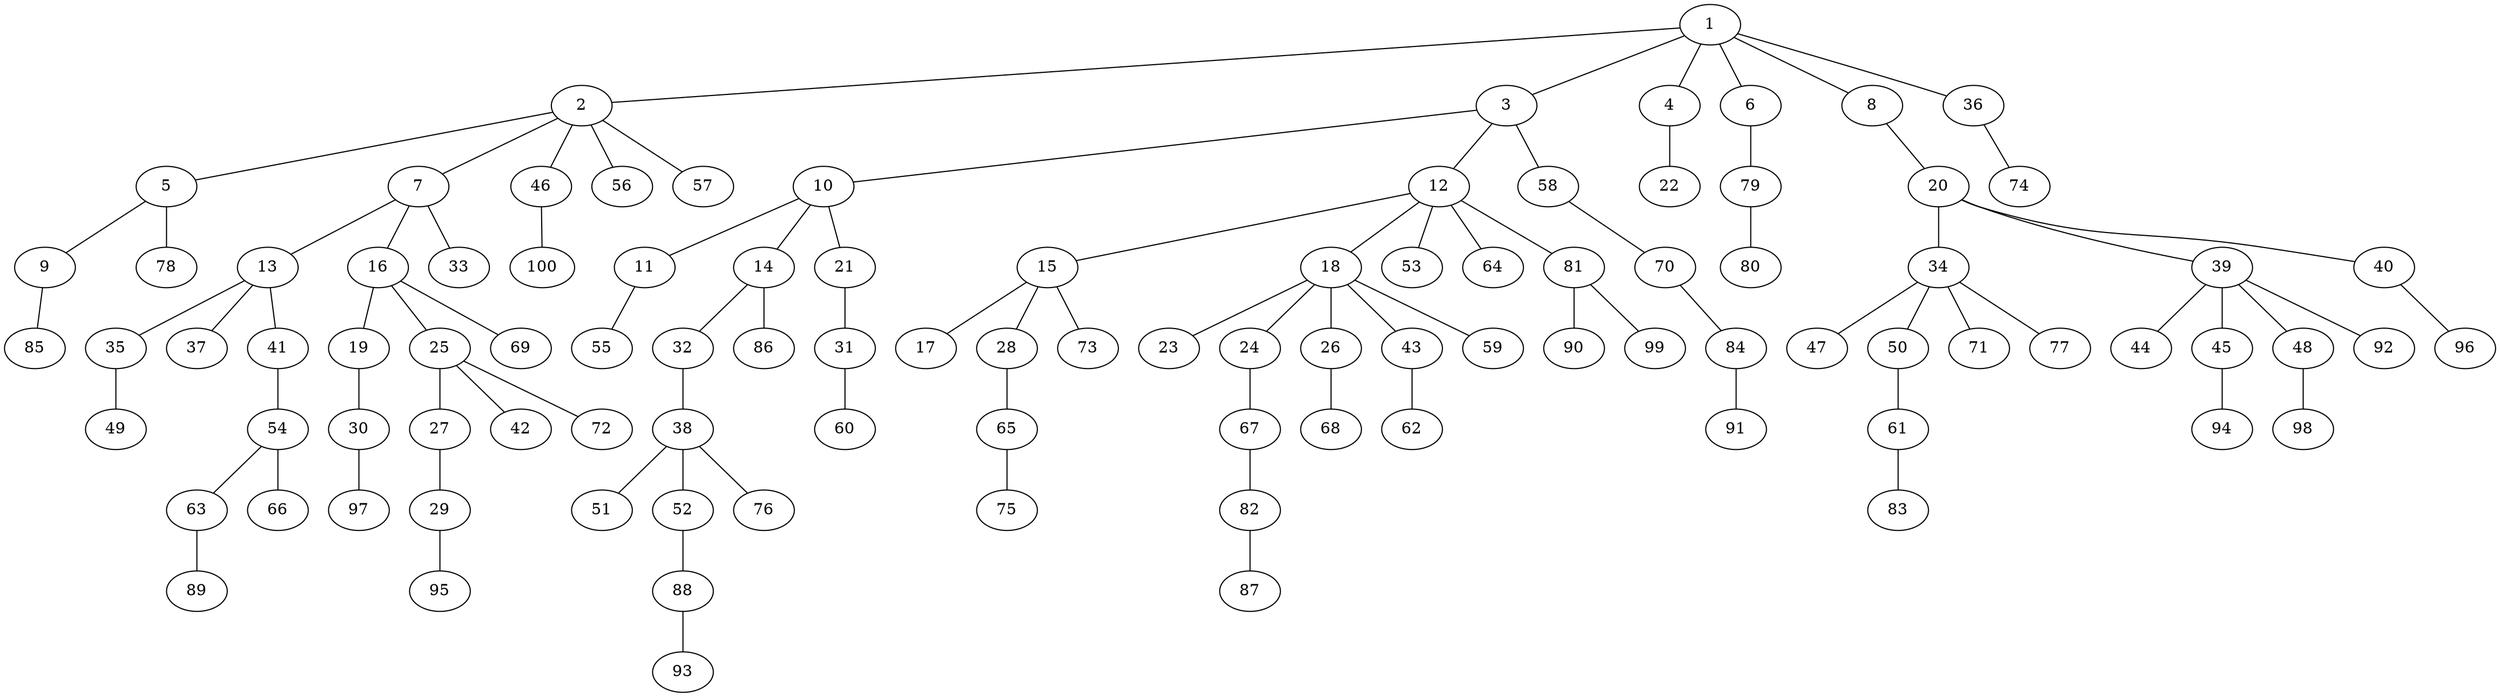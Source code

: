 graph graphname {1--2
1--3
1--4
1--6
1--8
1--36
2--5
2--7
2--46
2--56
2--57
3--10
3--12
3--58
4--22
5--9
5--78
6--79
7--13
7--16
7--33
8--20
9--85
10--11
10--14
10--21
11--55
12--15
12--18
12--53
12--64
12--81
13--35
13--37
13--41
14--32
14--86
15--17
15--28
15--73
16--19
16--25
16--69
18--23
18--24
18--26
18--43
18--59
19--30
20--34
20--39
20--40
21--31
24--67
25--27
25--42
25--72
26--68
27--29
28--65
29--95
30--97
31--60
32--38
34--47
34--50
34--71
34--77
35--49
36--74
38--51
38--52
38--76
39--44
39--45
39--48
39--92
40--96
41--54
43--62
45--94
46--100
48--98
50--61
52--88
54--63
54--66
58--70
61--83
63--89
65--75
67--82
70--84
79--80
81--90
81--99
82--87
84--91
88--93
}